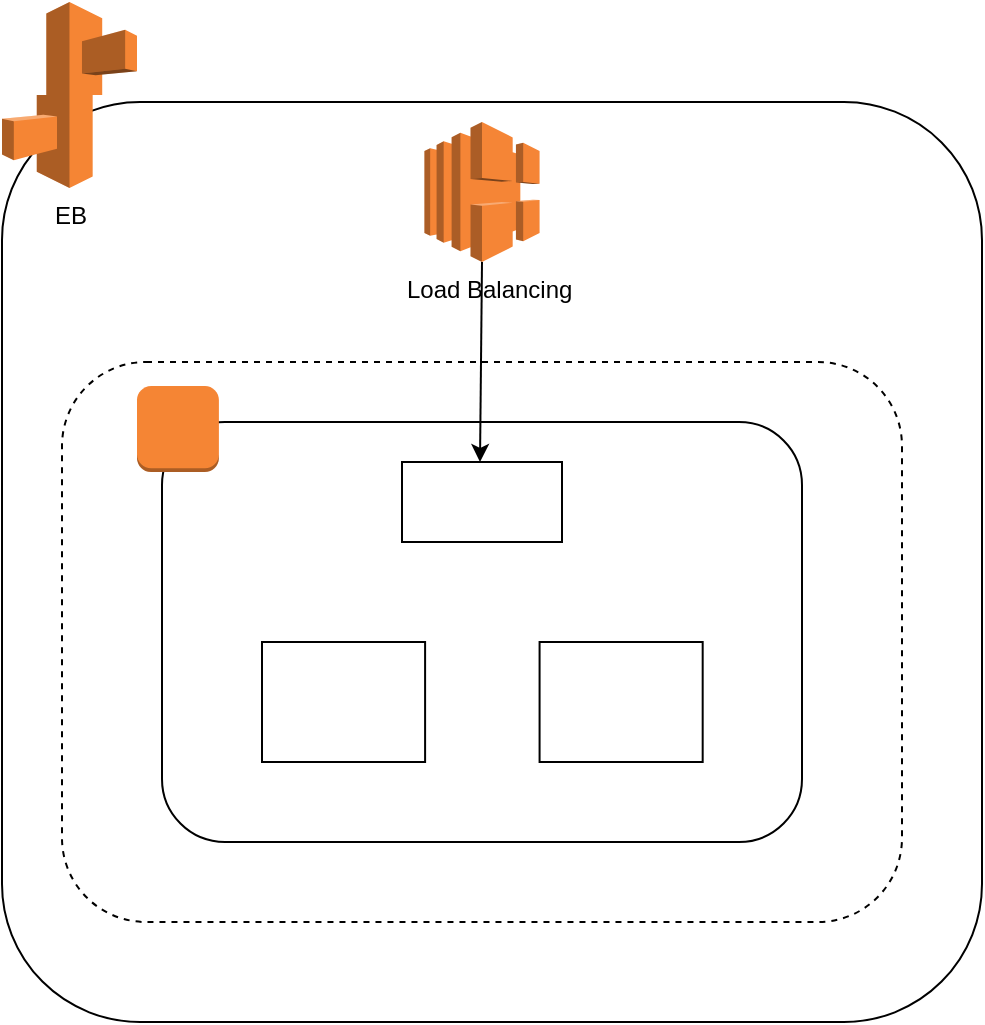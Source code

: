 <mxfile version="15.6.3" type="github">
  <diagram id="3oQ5I_0IWnU9fwuhZsoW" name="Page-1">
    <mxGraphModel dx="1042" dy="606" grid="1" gridSize="10" guides="1" tooltips="1" connect="1" arrows="1" fold="1" page="1" pageScale="1" pageWidth="850" pageHeight="1100" math="0" shadow="0">
      <root>
        <mxCell id="0" />
        <mxCell id="1" parent="0" />
        <mxCell id="atGqFEt_qhC_FrXTUNtI-2" value="" style="rounded=1;whiteSpace=wrap;html=1;fillColor=none;" vertex="1" parent="1">
          <mxGeometry x="50" y="110" width="490" height="460" as="geometry" />
        </mxCell>
        <mxCell id="atGqFEt_qhC_FrXTUNtI-1" value="EB" style="outlineConnect=0;dashed=0;verticalLabelPosition=bottom;verticalAlign=top;align=center;html=1;shape=mxgraph.aws3.elastic_beanstalk;fillColor=#F58534;gradientColor=none;" vertex="1" parent="1">
          <mxGeometry x="50" y="60" width="67.5" height="93" as="geometry" />
        </mxCell>
        <mxCell id="atGqFEt_qhC_FrXTUNtI-4" value="" style="endArrow=classic;html=1;rounded=0;exitX=0.5;exitY=1;exitDx=0;exitDy=0;exitPerimeter=0;" edge="1" parent="1" source="atGqFEt_qhC_FrXTUNtI-3">
          <mxGeometry width="50" height="50" relative="1" as="geometry">
            <mxPoint x="400" y="300" as="sourcePoint" />
            <mxPoint x="289" y="290" as="targetPoint" />
          </mxGeometry>
        </mxCell>
        <mxCell id="atGqFEt_qhC_FrXTUNtI-5" value="" style="rounded=1;whiteSpace=wrap;html=1;fillColor=none;dashed=1;" vertex="1" parent="1">
          <mxGeometry x="80" y="240" width="420" height="280" as="geometry" />
        </mxCell>
        <mxCell id="atGqFEt_qhC_FrXTUNtI-6" value="" style="rounded=1;whiteSpace=wrap;html=1;fillColor=none;" vertex="1" parent="1">
          <mxGeometry x="130" y="270" width="320" height="210" as="geometry" />
        </mxCell>
        <mxCell id="atGqFEt_qhC_FrXTUNtI-3" value="&amp;nbsp; Load Balancing" style="outlineConnect=0;dashed=0;verticalLabelPosition=bottom;verticalAlign=top;align=center;html=1;shape=mxgraph.aws3.elastic_load_balancing;fillColor=#F58536;gradientColor=none;" vertex="1" parent="1">
          <mxGeometry x="261.21" y="120" width="57.58" height="70" as="geometry" />
        </mxCell>
        <mxCell id="atGqFEt_qhC_FrXTUNtI-9" value="" style="outlineConnect=0;dashed=0;verticalLabelPosition=bottom;verticalAlign=top;align=center;html=1;shape=mxgraph.aws3.instance;fillColor=#F58534;gradientColor=none;" vertex="1" parent="1">
          <mxGeometry x="117.5" y="252" width="40.95" height="43" as="geometry" />
        </mxCell>
        <mxCell id="atGqFEt_qhC_FrXTUNtI-10" value="" style="rounded=0;whiteSpace=wrap;html=1;fillColor=none;" vertex="1" parent="1">
          <mxGeometry x="250" y="290" width="80" height="40" as="geometry" />
        </mxCell>
        <mxCell id="atGqFEt_qhC_FrXTUNtI-15" value="" style="shape=image;html=1;verticalAlign=top;verticalLabelPosition=bottom;labelBackgroundColor=#ffffff;imageAspect=0;aspect=fixed;image=https://cdn4.iconfinder.com/data/icons/logos-brands-5/24/nginx-128.png;fillColor=none;" vertex="1" parent="1">
          <mxGeometry x="275" y="295" width="30" height="30" as="geometry" />
        </mxCell>
        <mxCell id="atGqFEt_qhC_FrXTUNtI-16" value="" style="shape=image;html=1;verticalAlign=top;verticalLabelPosition=bottom;labelBackgroundColor=#ffffff;imageAspect=0;aspect=fixed;image=https://cdn4.iconfinder.com/data/icons/logos-and-brands/512/97_Docker_logo_logos-128.png;fillColor=none;" vertex="1" parent="1">
          <mxGeometry x="240" y="270" width="30" height="30" as="geometry" />
        </mxCell>
        <mxCell id="atGqFEt_qhC_FrXTUNtI-18" value="" style="rounded=0;whiteSpace=wrap;html=1;fillColor=none;" vertex="1" parent="1">
          <mxGeometry x="180" y="380" width="81.55" height="60" as="geometry" />
        </mxCell>
        <mxCell id="atGqFEt_qhC_FrXTUNtI-19" value="" style="rounded=0;whiteSpace=wrap;html=1;fillColor=none;" vertex="1" parent="1">
          <mxGeometry x="318.79" y="380" width="81.55" height="60" as="geometry" />
        </mxCell>
        <mxCell id="atGqFEt_qhC_FrXTUNtI-20" value="" style="shape=image;html=1;verticalAlign=top;verticalLabelPosition=bottom;labelBackgroundColor=#ffffff;imageAspect=0;aspect=fixed;image=https://cdn0.iconfinder.com/data/icons/logos-brands-in-colors/128/react-128.png;fillColor=none;" vertex="1" parent="1">
          <mxGeometry x="195.78" y="385" width="50" height="50" as="geometry" />
        </mxCell>
        <mxCell id="atGqFEt_qhC_FrXTUNtI-21" value="" style="shape=image;html=1;verticalAlign=top;verticalLabelPosition=bottom;labelBackgroundColor=#ffffff;imageAspect=0;aspect=fixed;image=https://cdn4.iconfinder.com/data/icons/logos-and-brands/512/97_Docker_logo_logos-128.png;fillColor=none;" vertex="1" parent="1">
          <mxGeometry x="165.78" y="360" width="30" height="30" as="geometry" />
        </mxCell>
        <mxCell id="atGqFEt_qhC_FrXTUNtI-22" value="" style="shape=image;html=1;verticalAlign=top;verticalLabelPosition=bottom;labelBackgroundColor=#ffffff;imageAspect=0;aspect=fixed;image=https://cdn4.iconfinder.com/data/icons/logos-and-brands/512/97_Docker_logo_logos-128.png;fillColor=none;" vertex="1" parent="1">
          <mxGeometry x="305" y="360" width="30" height="30" as="geometry" />
        </mxCell>
      </root>
    </mxGraphModel>
  </diagram>
</mxfile>
